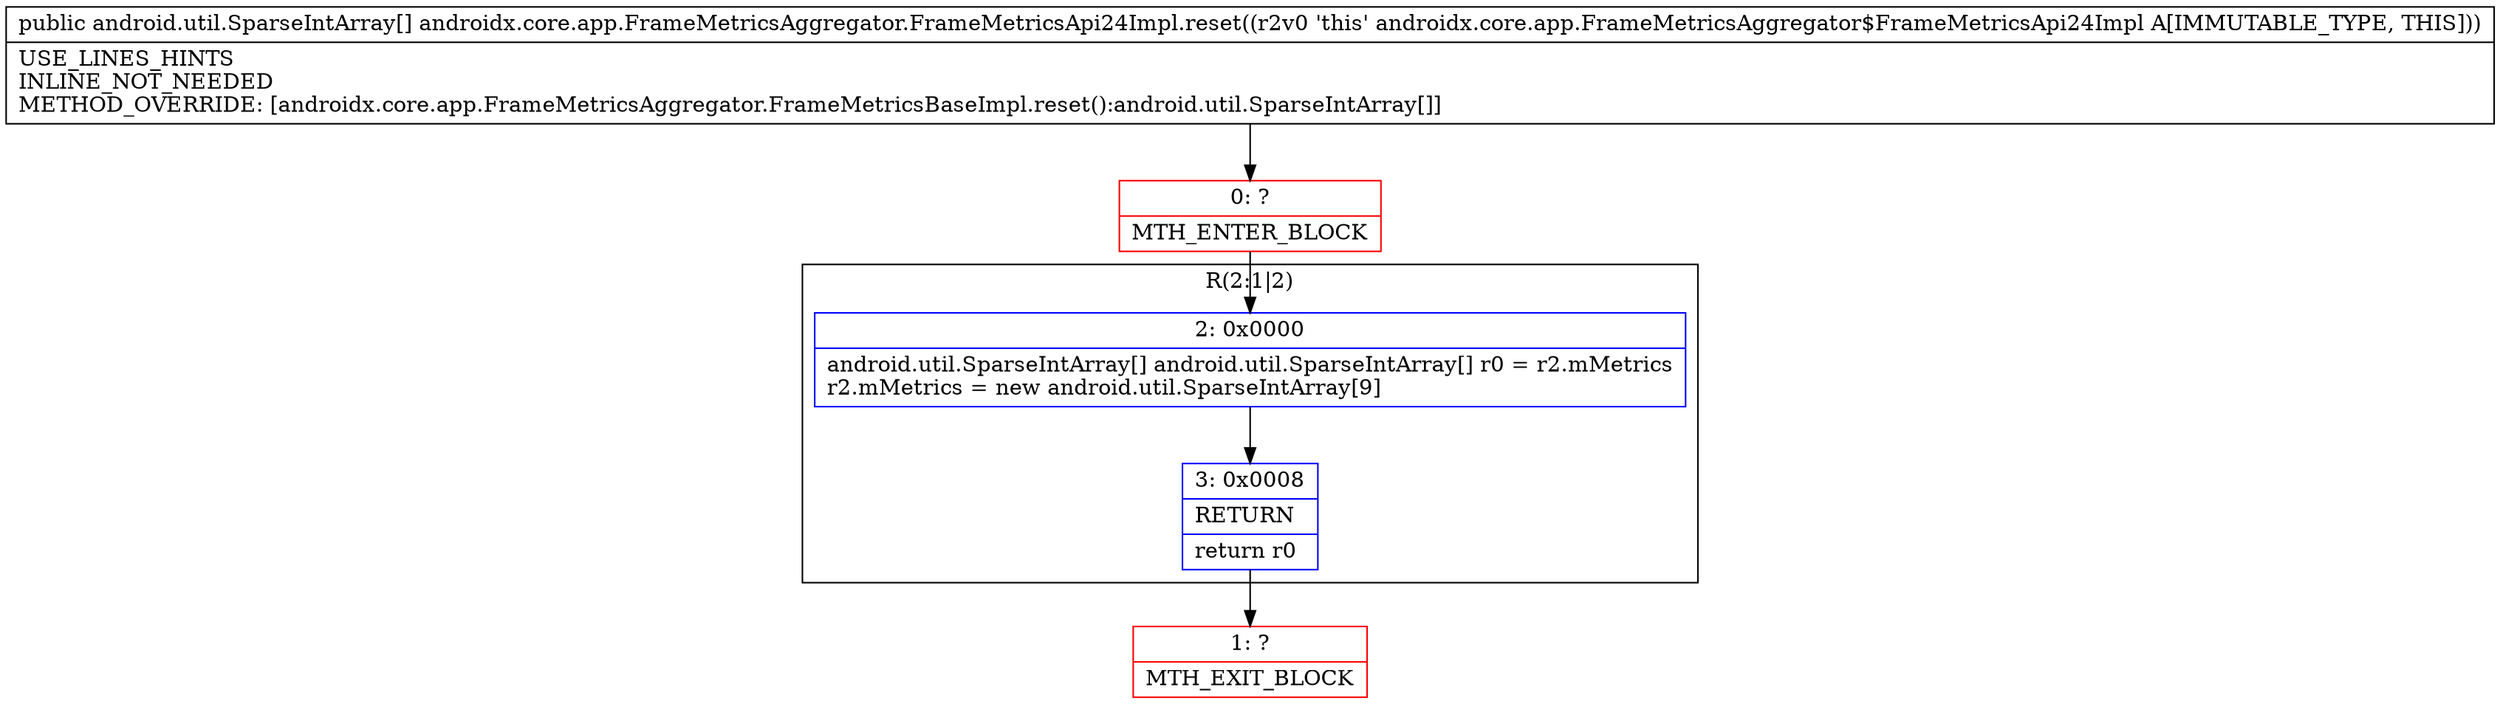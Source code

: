 digraph "CFG forandroidx.core.app.FrameMetricsAggregator.FrameMetricsApi24Impl.reset()[Landroid\/util\/SparseIntArray;" {
subgraph cluster_Region_2029344088 {
label = "R(2:1|2)";
node [shape=record,color=blue];
Node_2 [shape=record,label="{2\:\ 0x0000|android.util.SparseIntArray[] android.util.SparseIntArray[] r0 = r2.mMetrics\lr2.mMetrics = new android.util.SparseIntArray[9]\l}"];
Node_3 [shape=record,label="{3\:\ 0x0008|RETURN\l|return r0\l}"];
}
Node_0 [shape=record,color=red,label="{0\:\ ?|MTH_ENTER_BLOCK\l}"];
Node_1 [shape=record,color=red,label="{1\:\ ?|MTH_EXIT_BLOCK\l}"];
MethodNode[shape=record,label="{public android.util.SparseIntArray[] androidx.core.app.FrameMetricsAggregator.FrameMetricsApi24Impl.reset((r2v0 'this' androidx.core.app.FrameMetricsAggregator$FrameMetricsApi24Impl A[IMMUTABLE_TYPE, THIS]))  | USE_LINES_HINTS\lINLINE_NOT_NEEDED\lMETHOD_OVERRIDE: [androidx.core.app.FrameMetricsAggregator.FrameMetricsBaseImpl.reset():android.util.SparseIntArray[]]\l}"];
MethodNode -> Node_0;Node_2 -> Node_3;
Node_3 -> Node_1;
Node_0 -> Node_2;
}

